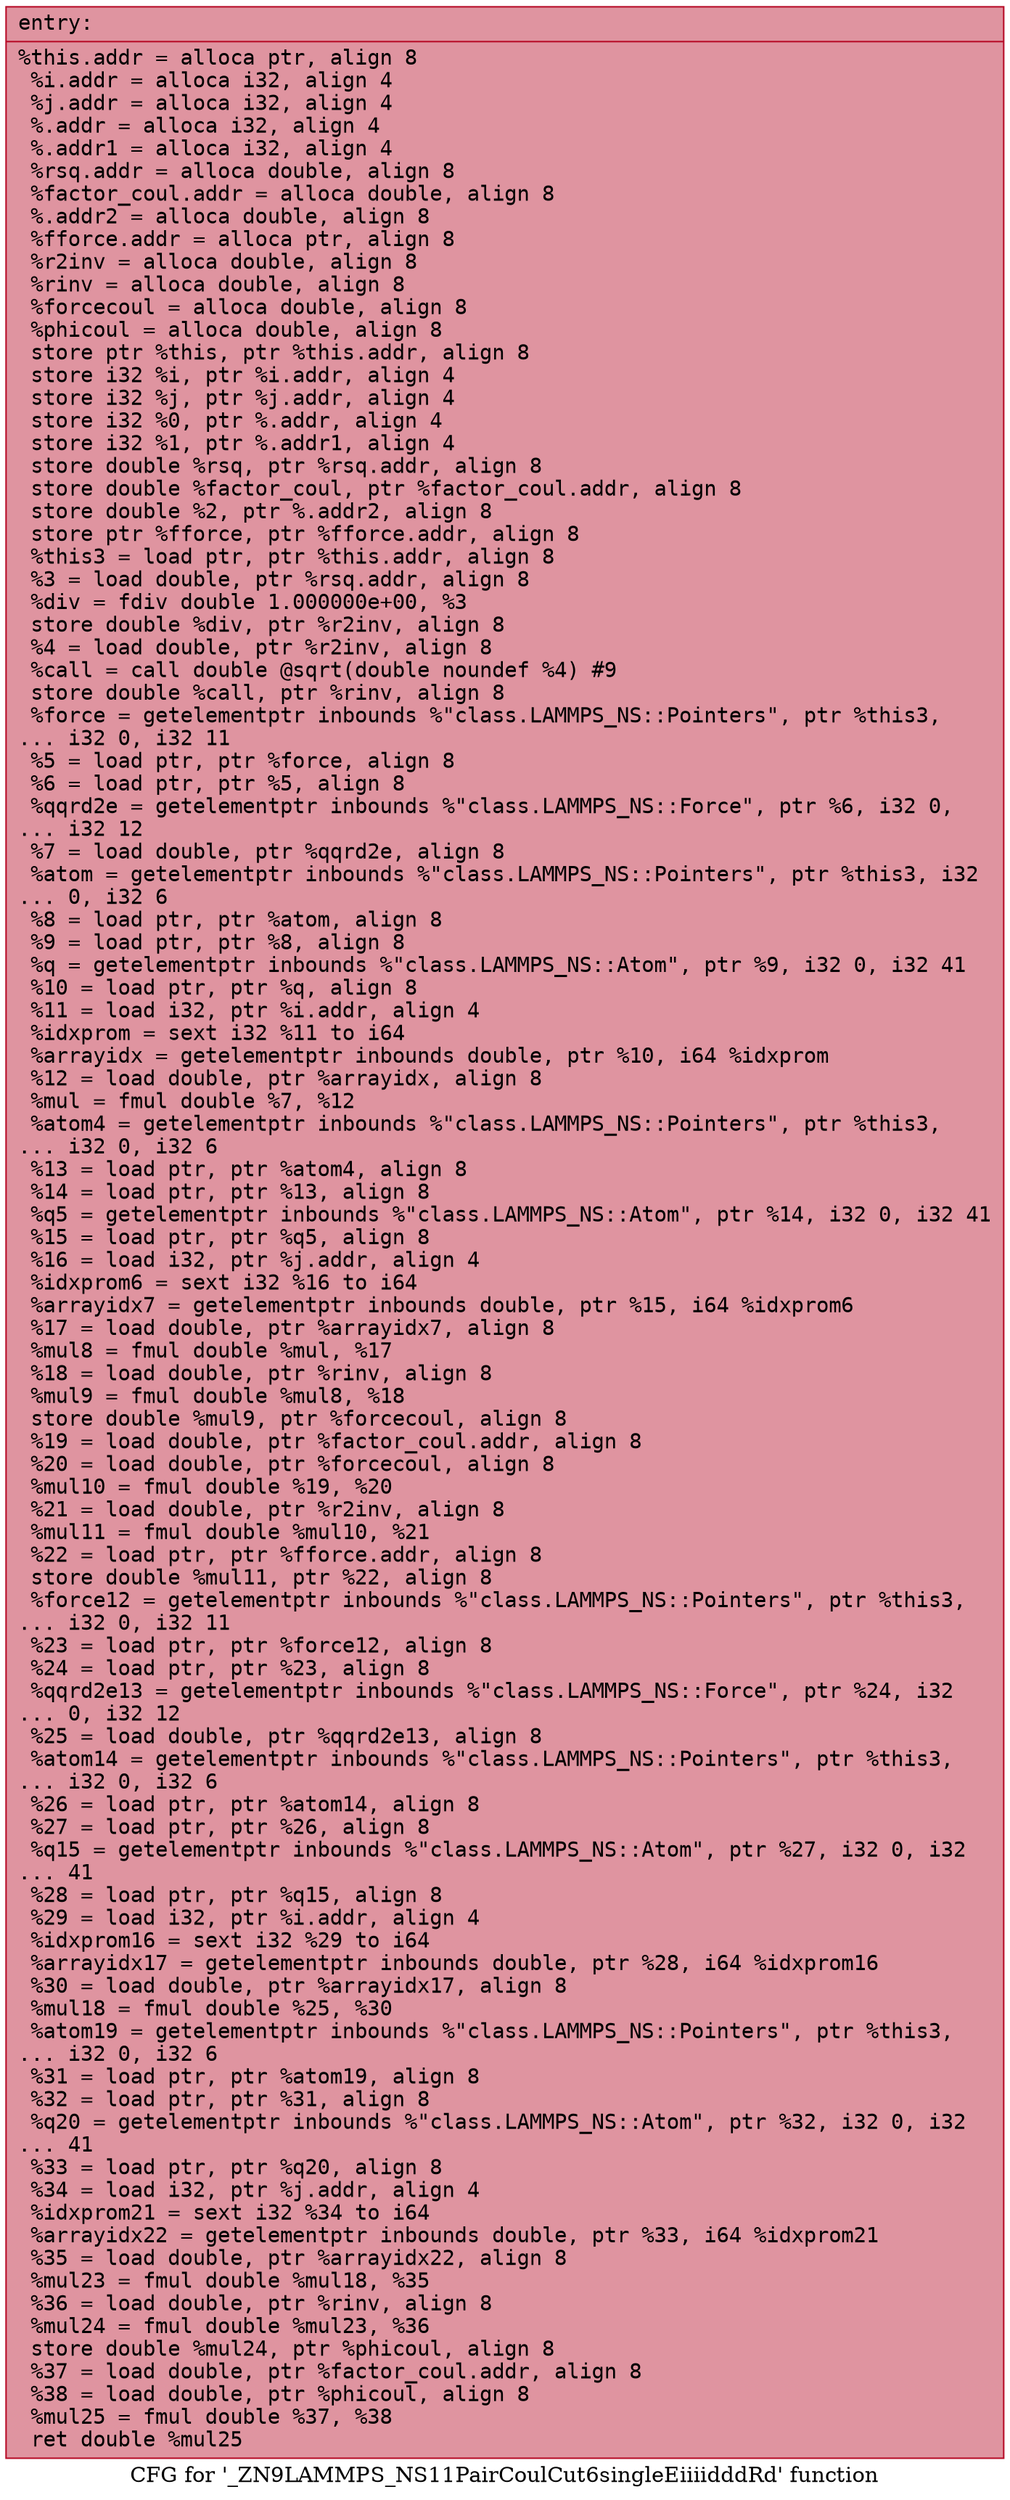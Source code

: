 digraph "CFG for '_ZN9LAMMPS_NS11PairCoulCut6singleEiiiidddRd' function" {
	label="CFG for '_ZN9LAMMPS_NS11PairCoulCut6singleEiiiidddRd' function";

	Node0x56011ebfcde0 [shape=record,color="#b70d28ff", style=filled, fillcolor="#b70d2870" fontname="Courier",label="{entry:\l|  %this.addr = alloca ptr, align 8\l  %i.addr = alloca i32, align 4\l  %j.addr = alloca i32, align 4\l  %.addr = alloca i32, align 4\l  %.addr1 = alloca i32, align 4\l  %rsq.addr = alloca double, align 8\l  %factor_coul.addr = alloca double, align 8\l  %.addr2 = alloca double, align 8\l  %fforce.addr = alloca ptr, align 8\l  %r2inv = alloca double, align 8\l  %rinv = alloca double, align 8\l  %forcecoul = alloca double, align 8\l  %phicoul = alloca double, align 8\l  store ptr %this, ptr %this.addr, align 8\l  store i32 %i, ptr %i.addr, align 4\l  store i32 %j, ptr %j.addr, align 4\l  store i32 %0, ptr %.addr, align 4\l  store i32 %1, ptr %.addr1, align 4\l  store double %rsq, ptr %rsq.addr, align 8\l  store double %factor_coul, ptr %factor_coul.addr, align 8\l  store double %2, ptr %.addr2, align 8\l  store ptr %fforce, ptr %fforce.addr, align 8\l  %this3 = load ptr, ptr %this.addr, align 8\l  %3 = load double, ptr %rsq.addr, align 8\l  %div = fdiv double 1.000000e+00, %3\l  store double %div, ptr %r2inv, align 8\l  %4 = load double, ptr %r2inv, align 8\l  %call = call double @sqrt(double noundef %4) #9\l  store double %call, ptr %rinv, align 8\l  %force = getelementptr inbounds %\"class.LAMMPS_NS::Pointers\", ptr %this3,\l... i32 0, i32 11\l  %5 = load ptr, ptr %force, align 8\l  %6 = load ptr, ptr %5, align 8\l  %qqrd2e = getelementptr inbounds %\"class.LAMMPS_NS::Force\", ptr %6, i32 0,\l... i32 12\l  %7 = load double, ptr %qqrd2e, align 8\l  %atom = getelementptr inbounds %\"class.LAMMPS_NS::Pointers\", ptr %this3, i32\l... 0, i32 6\l  %8 = load ptr, ptr %atom, align 8\l  %9 = load ptr, ptr %8, align 8\l  %q = getelementptr inbounds %\"class.LAMMPS_NS::Atom\", ptr %9, i32 0, i32 41\l  %10 = load ptr, ptr %q, align 8\l  %11 = load i32, ptr %i.addr, align 4\l  %idxprom = sext i32 %11 to i64\l  %arrayidx = getelementptr inbounds double, ptr %10, i64 %idxprom\l  %12 = load double, ptr %arrayidx, align 8\l  %mul = fmul double %7, %12\l  %atom4 = getelementptr inbounds %\"class.LAMMPS_NS::Pointers\", ptr %this3,\l... i32 0, i32 6\l  %13 = load ptr, ptr %atom4, align 8\l  %14 = load ptr, ptr %13, align 8\l  %q5 = getelementptr inbounds %\"class.LAMMPS_NS::Atom\", ptr %14, i32 0, i32 41\l  %15 = load ptr, ptr %q5, align 8\l  %16 = load i32, ptr %j.addr, align 4\l  %idxprom6 = sext i32 %16 to i64\l  %arrayidx7 = getelementptr inbounds double, ptr %15, i64 %idxprom6\l  %17 = load double, ptr %arrayidx7, align 8\l  %mul8 = fmul double %mul, %17\l  %18 = load double, ptr %rinv, align 8\l  %mul9 = fmul double %mul8, %18\l  store double %mul9, ptr %forcecoul, align 8\l  %19 = load double, ptr %factor_coul.addr, align 8\l  %20 = load double, ptr %forcecoul, align 8\l  %mul10 = fmul double %19, %20\l  %21 = load double, ptr %r2inv, align 8\l  %mul11 = fmul double %mul10, %21\l  %22 = load ptr, ptr %fforce.addr, align 8\l  store double %mul11, ptr %22, align 8\l  %force12 = getelementptr inbounds %\"class.LAMMPS_NS::Pointers\", ptr %this3,\l... i32 0, i32 11\l  %23 = load ptr, ptr %force12, align 8\l  %24 = load ptr, ptr %23, align 8\l  %qqrd2e13 = getelementptr inbounds %\"class.LAMMPS_NS::Force\", ptr %24, i32\l... 0, i32 12\l  %25 = load double, ptr %qqrd2e13, align 8\l  %atom14 = getelementptr inbounds %\"class.LAMMPS_NS::Pointers\", ptr %this3,\l... i32 0, i32 6\l  %26 = load ptr, ptr %atom14, align 8\l  %27 = load ptr, ptr %26, align 8\l  %q15 = getelementptr inbounds %\"class.LAMMPS_NS::Atom\", ptr %27, i32 0, i32\l... 41\l  %28 = load ptr, ptr %q15, align 8\l  %29 = load i32, ptr %i.addr, align 4\l  %idxprom16 = sext i32 %29 to i64\l  %arrayidx17 = getelementptr inbounds double, ptr %28, i64 %idxprom16\l  %30 = load double, ptr %arrayidx17, align 8\l  %mul18 = fmul double %25, %30\l  %atom19 = getelementptr inbounds %\"class.LAMMPS_NS::Pointers\", ptr %this3,\l... i32 0, i32 6\l  %31 = load ptr, ptr %atom19, align 8\l  %32 = load ptr, ptr %31, align 8\l  %q20 = getelementptr inbounds %\"class.LAMMPS_NS::Atom\", ptr %32, i32 0, i32\l... 41\l  %33 = load ptr, ptr %q20, align 8\l  %34 = load i32, ptr %j.addr, align 4\l  %idxprom21 = sext i32 %34 to i64\l  %arrayidx22 = getelementptr inbounds double, ptr %33, i64 %idxprom21\l  %35 = load double, ptr %arrayidx22, align 8\l  %mul23 = fmul double %mul18, %35\l  %36 = load double, ptr %rinv, align 8\l  %mul24 = fmul double %mul23, %36\l  store double %mul24, ptr %phicoul, align 8\l  %37 = load double, ptr %factor_coul.addr, align 8\l  %38 = load double, ptr %phicoul, align 8\l  %mul25 = fmul double %37, %38\l  ret double %mul25\l}"];
}
